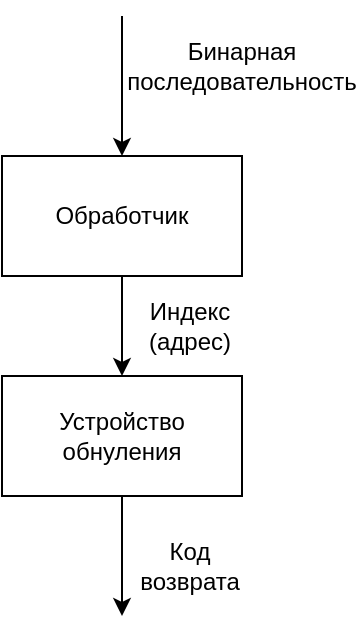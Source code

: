 <mxfile version="15.7.4" type="device"><diagram id="auvaHYt9D2mUyiJxwVjn" name="Page-1"><mxGraphModel dx="1422" dy="780" grid="1" gridSize="10" guides="1" tooltips="1" connect="1" arrows="1" fold="1" page="1" pageScale="1" pageWidth="827" pageHeight="1169" math="0" shadow="0"><root><mxCell id="0"/><mxCell id="1" parent="0"/><mxCell id="x08gw8ovdAOfPwxyNRnX-168" value="Обработчик" style="rounded=0;whiteSpace=wrap;html=1;" vertex="1" parent="1"><mxGeometry x="40" y="80" width="120" height="60" as="geometry"/></mxCell><mxCell id="x08gw8ovdAOfPwxyNRnX-169" value="" style="endArrow=classic;html=1;rounded=0;" edge="1" parent="1" target="x08gw8ovdAOfPwxyNRnX-168"><mxGeometry width="50" height="50" relative="1" as="geometry"><mxPoint x="100" y="10" as="sourcePoint"/><mxPoint x="130" y="140" as="targetPoint"/></mxGeometry></mxCell><mxCell id="x08gw8ovdAOfPwxyNRnX-170" value="Бинарная последовательность" style="text;html=1;strokeColor=none;fillColor=none;align=center;verticalAlign=middle;whiteSpace=wrap;rounded=0;" vertex="1" parent="1"><mxGeometry x="130" y="20" width="60" height="30" as="geometry"/></mxCell><mxCell id="x08gw8ovdAOfPwxyNRnX-171" value="" style="endArrow=classic;html=1;rounded=0;startArrow=none;" edge="1" parent="1" source="x08gw8ovdAOfPwxyNRnX-172"><mxGeometry width="50" height="50" relative="1" as="geometry"><mxPoint x="110" y="20" as="sourcePoint"/><mxPoint x="120" y="230" as="targetPoint"/></mxGeometry></mxCell><mxCell id="x08gw8ovdAOfPwxyNRnX-172" value="&lt;div&gt;Устройство&lt;/div&gt;&lt;div&gt;обнуления&lt;br&gt;&lt;/div&gt;" style="rounded=0;whiteSpace=wrap;html=1;" vertex="1" parent="1"><mxGeometry x="40" y="190" width="120" height="60" as="geometry"/></mxCell><mxCell id="x08gw8ovdAOfPwxyNRnX-173" value="" style="endArrow=classic;html=1;rounded=0;endFill=1;" edge="1" parent="1" source="x08gw8ovdAOfPwxyNRnX-168" target="x08gw8ovdAOfPwxyNRnX-172"><mxGeometry width="50" height="50" relative="1" as="geometry"><mxPoint x="105" y="140" as="sourcePoint"/><mxPoint x="120" y="230" as="targetPoint"/></mxGeometry></mxCell><mxCell id="x08gw8ovdAOfPwxyNRnX-174" value="Индекс (адрес)" style="text;html=1;strokeColor=none;fillColor=none;align=center;verticalAlign=middle;whiteSpace=wrap;rounded=0;" vertex="1" parent="1"><mxGeometry x="104" y="150" width="60" height="30" as="geometry"/></mxCell><mxCell id="x08gw8ovdAOfPwxyNRnX-176" value="" style="endArrow=classic;html=1;rounded=0;" edge="1" parent="1" source="x08gw8ovdAOfPwxyNRnX-172"><mxGeometry width="50" height="50" relative="1" as="geometry"><mxPoint x="110" y="20" as="sourcePoint"/><mxPoint x="100" y="310" as="targetPoint"/></mxGeometry></mxCell><mxCell id="x08gw8ovdAOfPwxyNRnX-177" value="&lt;div&gt;Код&lt;/div&gt;&lt;div&gt;возврата&lt;br&gt;&lt;/div&gt;" style="text;html=1;strokeColor=none;fillColor=none;align=center;verticalAlign=middle;whiteSpace=wrap;rounded=0;" vertex="1" parent="1"><mxGeometry x="104" y="270" width="60" height="30" as="geometry"/></mxCell></root></mxGraphModel></diagram></mxfile>